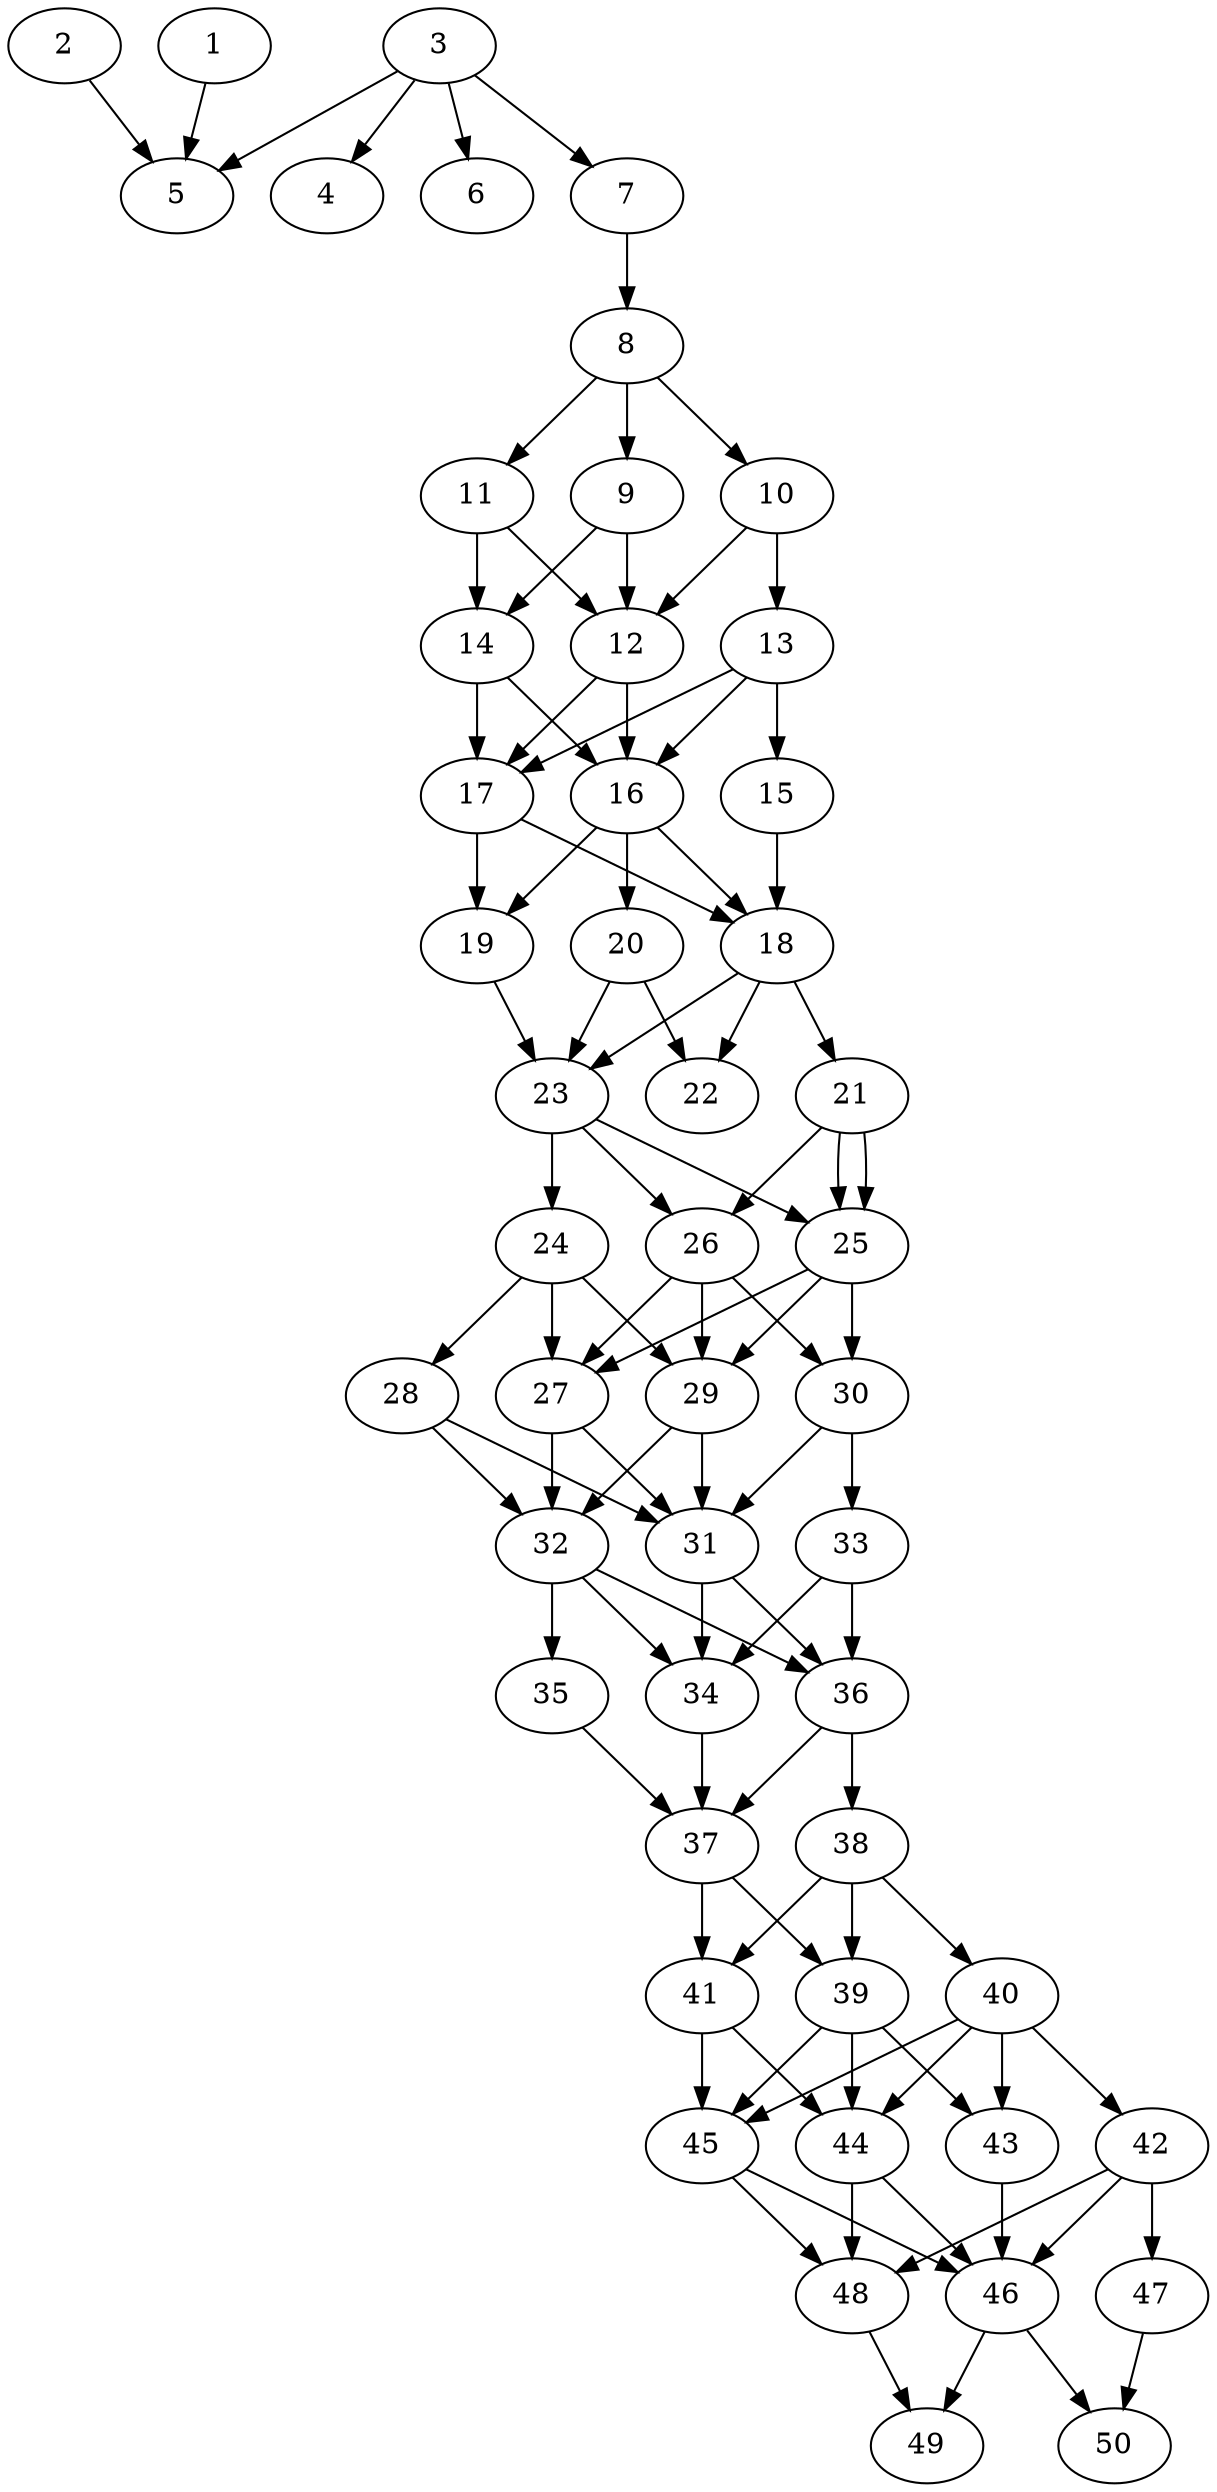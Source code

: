 // DAG automatically generated by daggen at Thu Oct  3 14:07:58 2019
// ./daggen --dot -n 50 --ccr 0.5 --fat 0.3 --regular 0.5 --density 0.9 --mindata 5242880 --maxdata 52428800 
digraph G {
  1 [size="45076480", alpha="0.01", expect_size="22538240"] 
  1 -> 5 [size ="22538240"]
  2 [size="65775616", alpha="0.10", expect_size="32887808"] 
  2 -> 5 [size ="32887808"]
  3 [size="68159488", alpha="0.03", expect_size="34079744"] 
  3 -> 4 [size ="34079744"]
  3 -> 5 [size ="34079744"]
  3 -> 6 [size ="34079744"]
  3 -> 7 [size ="34079744"]
  4 [size="24000512", alpha="0.16", expect_size="12000256"] 
  5 [size="90470400", alpha="0.07", expect_size="45235200"] 
  6 [size="82094080", alpha="0.18", expect_size="41047040"] 
  7 [size="59443200", alpha="0.08", expect_size="29721600"] 
  7 -> 8 [size ="29721600"]
  8 [size="21792768", alpha="0.08", expect_size="10896384"] 
  8 -> 9 [size ="10896384"]
  8 -> 10 [size ="10896384"]
  8 -> 11 [size ="10896384"]
  9 [size="100286464", alpha="0.14", expect_size="50143232"] 
  9 -> 12 [size ="50143232"]
  9 -> 14 [size ="50143232"]
  10 [size="68976640", alpha="0.08", expect_size="34488320"] 
  10 -> 12 [size ="34488320"]
  10 -> 13 [size ="34488320"]
  11 [size="54073344", alpha="0.13", expect_size="27036672"] 
  11 -> 12 [size ="27036672"]
  11 -> 14 [size ="27036672"]
  12 [size="57339904", alpha="0.13", expect_size="28669952"] 
  12 -> 16 [size ="28669952"]
  12 -> 17 [size ="28669952"]
  13 [size="11358208", alpha="0.17", expect_size="5679104"] 
  13 -> 15 [size ="5679104"]
  13 -> 16 [size ="5679104"]
  13 -> 17 [size ="5679104"]
  14 [size="24143872", alpha="0.15", expect_size="12071936"] 
  14 -> 16 [size ="12071936"]
  14 -> 17 [size ="12071936"]
  15 [size="99598336", alpha="0.08", expect_size="49799168"] 
  15 -> 18 [size ="49799168"]
  16 [size="39884800", alpha="0.03", expect_size="19942400"] 
  16 -> 18 [size ="19942400"]
  16 -> 19 [size ="19942400"]
  16 -> 20 [size ="19942400"]
  17 [size="30451712", alpha="0.12", expect_size="15225856"] 
  17 -> 18 [size ="15225856"]
  17 -> 19 [size ="15225856"]
  18 [size="69126144", alpha="0.14", expect_size="34563072"] 
  18 -> 21 [size ="34563072"]
  18 -> 22 [size ="34563072"]
  18 -> 23 [size ="34563072"]
  19 [size="11872256", alpha="0.10", expect_size="5936128"] 
  19 -> 23 [size ="5936128"]
  20 [size="78399488", alpha="0.04", expect_size="39199744"] 
  20 -> 22 [size ="39199744"]
  20 -> 23 [size ="39199744"]
  21 [size="21024768", alpha="0.06", expect_size="10512384"] 
  21 -> 25 [size ="10512384"]
  21 -> 25 [size ="10512384"]
  21 -> 26 [size ="10512384"]
  22 [size="80472064", alpha="0.19", expect_size="40236032"] 
  23 [size="48928768", alpha="0.05", expect_size="24464384"] 
  23 -> 24 [size ="24464384"]
  23 -> 25 [size ="24464384"]
  23 -> 26 [size ="24464384"]
  24 [size="33593344", alpha="0.13", expect_size="16796672"] 
  24 -> 27 [size ="16796672"]
  24 -> 28 [size ="16796672"]
  24 -> 29 [size ="16796672"]
  25 [size="104273920", alpha="0.18", expect_size="52136960"] 
  25 -> 27 [size ="52136960"]
  25 -> 29 [size ="52136960"]
  25 -> 30 [size ="52136960"]
  26 [size="46798848", alpha="0.19", expect_size="23399424"] 
  26 -> 27 [size ="23399424"]
  26 -> 29 [size ="23399424"]
  26 -> 30 [size ="23399424"]
  27 [size="59744256", alpha="0.10", expect_size="29872128"] 
  27 -> 31 [size ="29872128"]
  27 -> 32 [size ="29872128"]
  28 [size="22063104", alpha="0.03", expect_size="11031552"] 
  28 -> 31 [size ="11031552"]
  28 -> 32 [size ="11031552"]
  29 [size="88432640", alpha="0.16", expect_size="44216320"] 
  29 -> 31 [size ="44216320"]
  29 -> 32 [size ="44216320"]
  30 [size="39757824", alpha="0.00", expect_size="19878912"] 
  30 -> 31 [size ="19878912"]
  30 -> 33 [size ="19878912"]
  31 [size="58535936", alpha="0.14", expect_size="29267968"] 
  31 -> 34 [size ="29267968"]
  31 -> 36 [size ="29267968"]
  32 [size="84987904", alpha="0.18", expect_size="42493952"] 
  32 -> 34 [size ="42493952"]
  32 -> 35 [size ="42493952"]
  32 -> 36 [size ="42493952"]
  33 [size="80031744", alpha="0.02", expect_size="40015872"] 
  33 -> 34 [size ="40015872"]
  33 -> 36 [size ="40015872"]
  34 [size="101343232", alpha="0.09", expect_size="50671616"] 
  34 -> 37 [size ="50671616"]
  35 [size="68065280", alpha="0.15", expect_size="34032640"] 
  35 -> 37 [size ="34032640"]
  36 [size="60184576", alpha="0.07", expect_size="30092288"] 
  36 -> 37 [size ="30092288"]
  36 -> 38 [size ="30092288"]
  37 [size="54937600", alpha="0.04", expect_size="27468800"] 
  37 -> 39 [size ="27468800"]
  37 -> 41 [size ="27468800"]
  38 [size="101279744", alpha="0.12", expect_size="50639872"] 
  38 -> 39 [size ="50639872"]
  38 -> 40 [size ="50639872"]
  38 -> 41 [size ="50639872"]
  39 [size="21780480", alpha="0.02", expect_size="10890240"] 
  39 -> 43 [size ="10890240"]
  39 -> 44 [size ="10890240"]
  39 -> 45 [size ="10890240"]
  40 [size="94982144", alpha="0.05", expect_size="47491072"] 
  40 -> 42 [size ="47491072"]
  40 -> 43 [size ="47491072"]
  40 -> 44 [size ="47491072"]
  40 -> 45 [size ="47491072"]
  41 [size="96260096", alpha="0.11", expect_size="48130048"] 
  41 -> 44 [size ="48130048"]
  41 -> 45 [size ="48130048"]
  42 [size="69201920", alpha="0.11", expect_size="34600960"] 
  42 -> 46 [size ="34600960"]
  42 -> 47 [size ="34600960"]
  42 -> 48 [size ="34600960"]
  43 [size="60665856", alpha="0.20", expect_size="30332928"] 
  43 -> 46 [size ="30332928"]
  44 [size="71524352", alpha="0.13", expect_size="35762176"] 
  44 -> 46 [size ="35762176"]
  44 -> 48 [size ="35762176"]
  45 [size="21065728", alpha="0.07", expect_size="10532864"] 
  45 -> 46 [size ="10532864"]
  45 -> 48 [size ="10532864"]
  46 [size="92774400", alpha="0.08", expect_size="46387200"] 
  46 -> 49 [size ="46387200"]
  46 -> 50 [size ="46387200"]
  47 [size="32937984", alpha="0.20", expect_size="16468992"] 
  47 -> 50 [size ="16468992"]
  48 [size="50262016", alpha="0.14", expect_size="25131008"] 
  48 -> 49 [size ="25131008"]
  49 [size="14649344", alpha="0.04", expect_size="7324672"] 
  50 [size="21856256", alpha="0.01", expect_size="10928128"] 
}
